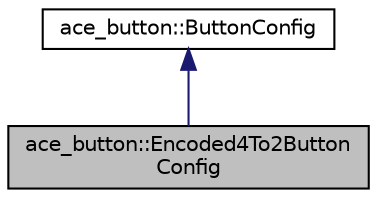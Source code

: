 digraph "ace_button::Encoded4To2ButtonConfig"
{
  edge [fontname="Helvetica",fontsize="10",labelfontname="Helvetica",labelfontsize="10"];
  node [fontname="Helvetica",fontsize="10",shape=record];
  Node2 [label="ace_button::Encoded4To2Button\lConfig",height=0.2,width=0.4,color="black", fillcolor="grey75", style="filled", fontcolor="black"];
  Node3 -> Node2 [dir="back",color="midnightblue",fontsize="10",style="solid",fontname="Helvetica"];
  Node3 [label="ace_button::ButtonConfig",height=0.2,width=0.4,color="black", fillcolor="white", style="filled",URL="$classace__button_1_1ButtonConfig.html",tooltip="Class that defines the timing parameters and event handler of an AceButton or a group of AceButton in..."];
}
